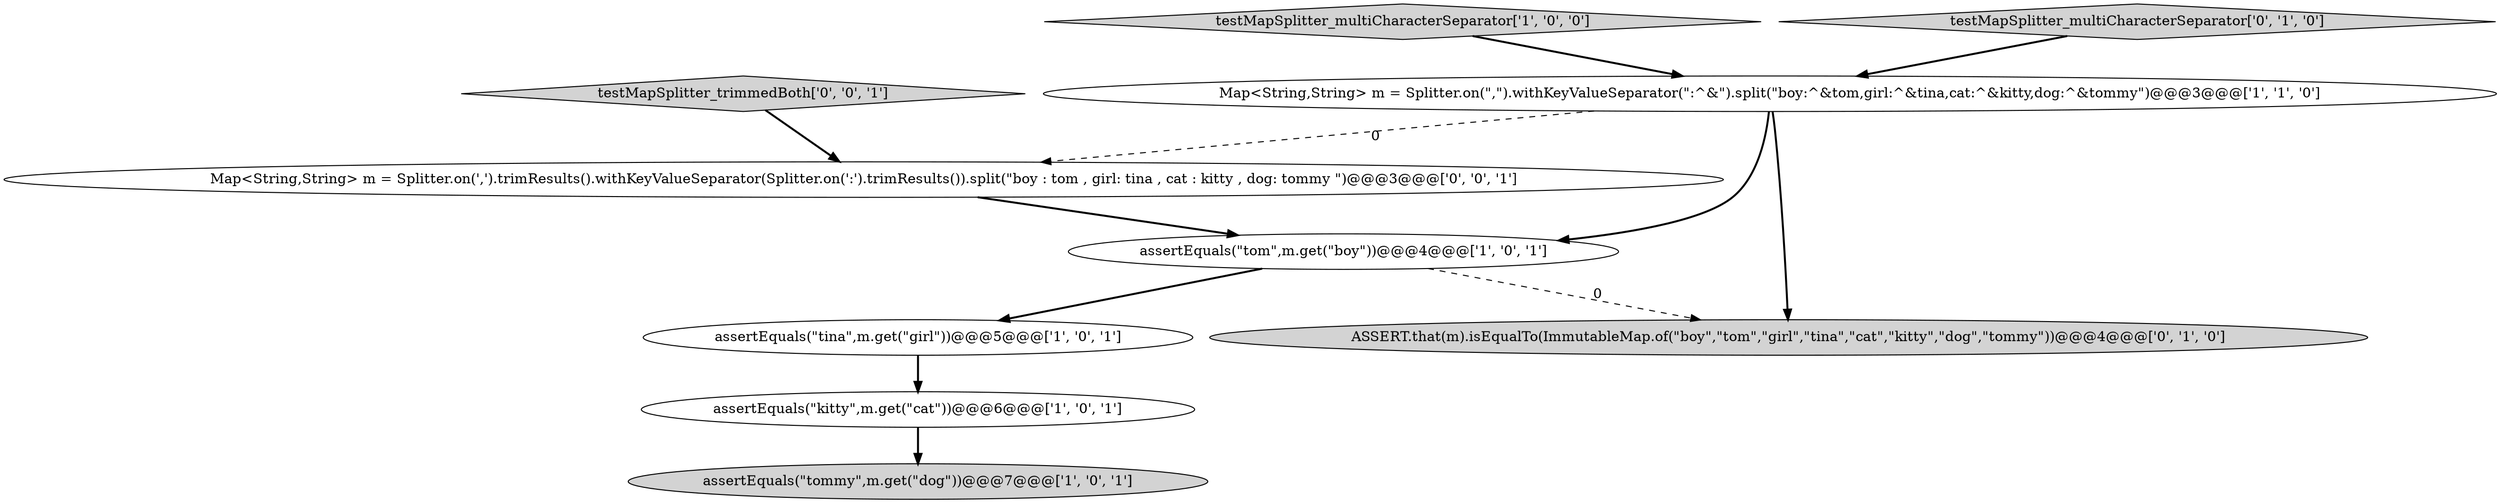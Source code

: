 digraph {
9 [style = filled, label = "testMapSplitter_trimmedBoth['0', '0', '1']", fillcolor = lightgray, shape = diamond image = "AAA0AAABBB3BBB"];
1 [style = filled, label = "assertEquals(\"kitty\",m.get(\"cat\"))@@@6@@@['1', '0', '1']", fillcolor = white, shape = ellipse image = "AAA0AAABBB1BBB"];
3 [style = filled, label = "Map<String,String> m = Splitter.on(\",\").withKeyValueSeparator(\":^&\").split(\"boy:^&tom,girl:^&tina,cat:^&kitty,dog:^&tommy\")@@@3@@@['1', '1', '0']", fillcolor = white, shape = ellipse image = "AAA0AAABBB1BBB"];
5 [style = filled, label = "assertEquals(\"tommy\",m.get(\"dog\"))@@@7@@@['1', '0', '1']", fillcolor = lightgray, shape = ellipse image = "AAA0AAABBB1BBB"];
8 [style = filled, label = "Map<String,String> m = Splitter.on(',').trimResults().withKeyValueSeparator(Splitter.on(':').trimResults()).split(\"boy : tom , girl: tina , cat : kitty , dog: tommy \")@@@3@@@['0', '0', '1']", fillcolor = white, shape = ellipse image = "AAA0AAABBB3BBB"];
4 [style = filled, label = "testMapSplitter_multiCharacterSeparator['1', '0', '0']", fillcolor = lightgray, shape = diamond image = "AAA0AAABBB1BBB"];
6 [style = filled, label = "testMapSplitter_multiCharacterSeparator['0', '1', '0']", fillcolor = lightgray, shape = diamond image = "AAA0AAABBB2BBB"];
2 [style = filled, label = "assertEquals(\"tina\",m.get(\"girl\"))@@@5@@@['1', '0', '1']", fillcolor = white, shape = ellipse image = "AAA0AAABBB1BBB"];
0 [style = filled, label = "assertEquals(\"tom\",m.get(\"boy\"))@@@4@@@['1', '0', '1']", fillcolor = white, shape = ellipse image = "AAA0AAABBB1BBB"];
7 [style = filled, label = "ASSERT.that(m).isEqualTo(ImmutableMap.of(\"boy\",\"tom\",\"girl\",\"tina\",\"cat\",\"kitty\",\"dog\",\"tommy\"))@@@4@@@['0', '1', '0']", fillcolor = lightgray, shape = ellipse image = "AAA1AAABBB2BBB"];
0->7 [style = dashed, label="0"];
0->2 [style = bold, label=""];
9->8 [style = bold, label=""];
3->8 [style = dashed, label="0"];
3->0 [style = bold, label=""];
4->3 [style = bold, label=""];
2->1 [style = bold, label=""];
3->7 [style = bold, label=""];
6->3 [style = bold, label=""];
8->0 [style = bold, label=""];
1->5 [style = bold, label=""];
}
